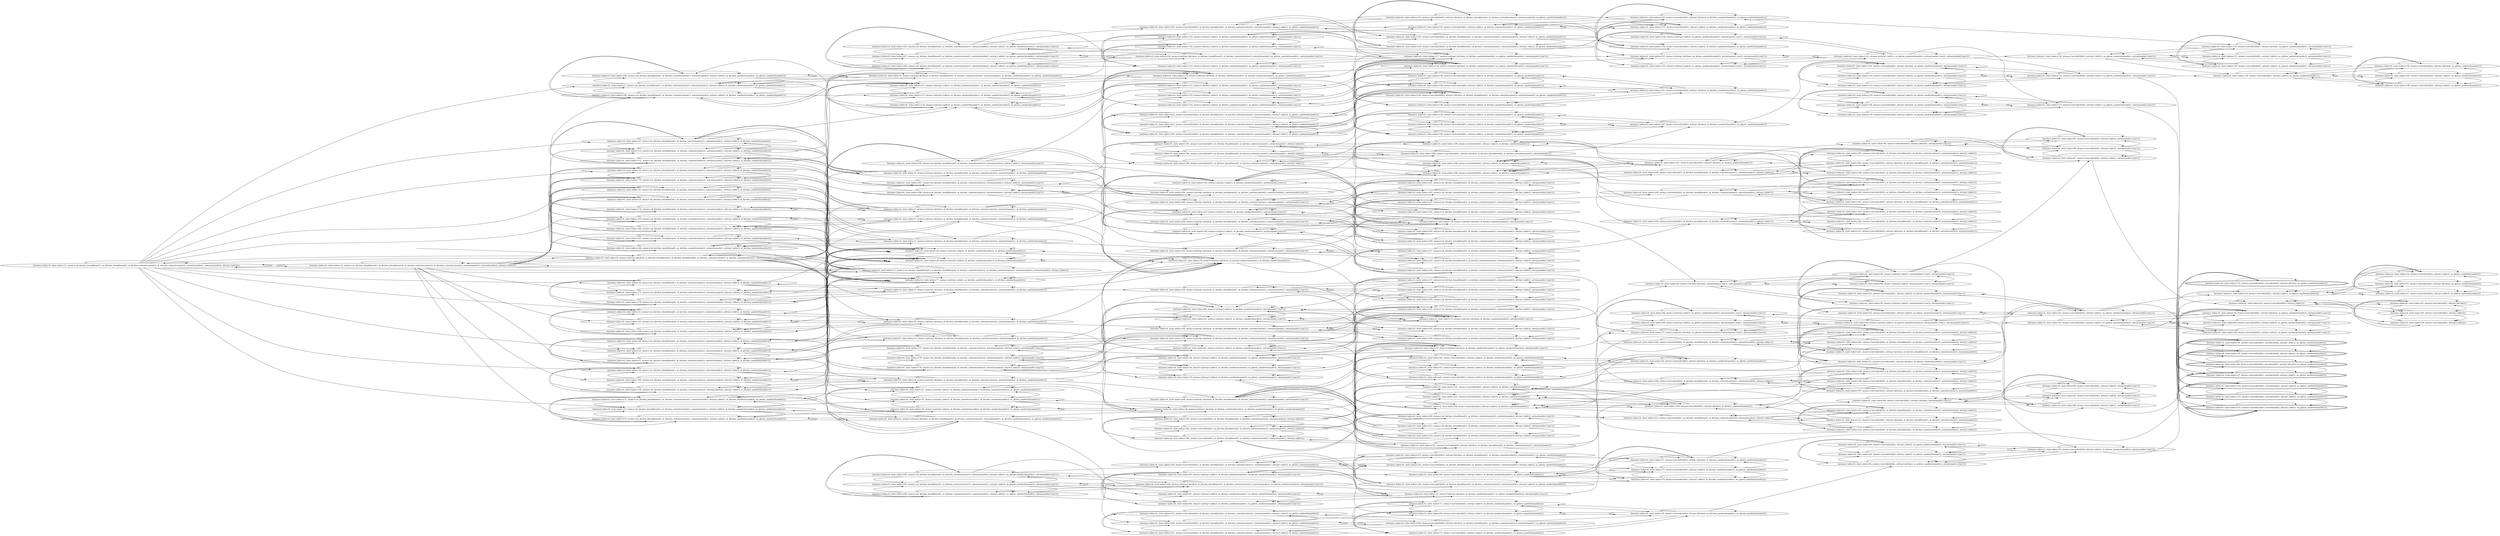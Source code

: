 digraph {
rankdir="LR"
s13[label="(instance index=6, state index=13, atoms={at_kitchen_bread(bread1), at_kitchen_bread(bread2), at_kitchen_content(content1), at_kitchen_content(content2), notexist(sandw1), notexist(sandw2), at(tray1,table3)})"]
s12[label="(instance index=6, state index=12, atoms={at_kitchen_bread(bread1), at_kitchen_bread(bread2), at_kitchen_content(content1), at_kitchen_content(content2), notexist(sandw1), notexist(sandw2), at(tray1,table2)})"]
s11[label="(instance index=6, state index=11, atoms={at_kitchen_bread(bread1), at_kitchen_bread(bread2), at_kitchen_content(content1), at_kitchen_content(content2), notexist(sandw1), notexist(sandw2), at(tray1,table1)})"]
s112[label="(instance index=6, state index=112, atoms={at_kitchen_bread(bread2), at_kitchen_content(content2), notexist(sandw1), at(tray1,table2), at_kitchen_sandwich(sandw2)})"]
s111[label="(instance index=6, state index=111, atoms={at_kitchen_bread(bread2), at_kitchen_content(content2), notexist(sandw1), at(tray1,table1), at_kitchen_sandwich(sandw2)})"]
s168[label="(instance index=6, state index=168, atoms={at_kitchen_bread(bread1), at_kitchen_content(content1), notexist(sandw2), at(tray1,table1), at_kitchen_sandwich(sandw1), no_gluten_sandwich(sandw1)})"]
s23[label="(instance index=6, state index=23, atoms={at_kitchen_bread(bread2), at_kitchen_content(content2), notexist(sandw2), at(tray1,table3), at_kitchen_sandwich(sandw1)})"]
s27[label="(instance index=6, state index=27, atoms={at_kitchen_bread(bread2), at_kitchen_content(content2), notexist(sandw2), at(tray1,table2), at_kitchen_sandwich(sandw1)})"]
s26[label="(instance index=6, state index=26, atoms={at_kitchen_bread(bread2), at_kitchen_content(content2), notexist(sandw2), at(tray1,table1), at_kitchen_sandwich(sandw1)})"]
s17[label="(instance index=6, state index=17, atoms={at_kitchen_bread(bread1), at_kitchen_content(content1), notexist(sandw2), at(tray1,table3), at_kitchen_sandwich(sandw1), no_gluten_sandwich(sandw1)})"]
s15[label="(instance index=6, state index=15, atoms={at_kitchen_bread(bread1), at_kitchen_content(content1), notexist(sandw1), at(tray1,table3), at_kitchen_sandwich(sandw2), no_gluten_sandwich(sandw2)})"]
s0[label="(instance index=6, state index=0, atoms={at(tray1,kitchen), at_kitchen_bread(bread1), at_kitchen_bread(bread2), at_kitchen_content(content1), at_kitchen_content(content2), notexist(sandw1), notexist(sandw2)})"]
s173[label="(instance index=6, state index=173, atoms={at_kitchen_bread(bread1), at_kitchen_content(content1), notexist(sandw1), at(tray1,table2), at_kitchen_sandwich(sandw2), no_gluten_sandwich(sandw2)})"]
s169[label="(instance index=6, state index=169, atoms={at_kitchen_bread(bread1), at_kitchen_content(content1), notexist(sandw2), at(tray1,table2), at_kitchen_sandwich(sandw1), no_gluten_sandwich(sandw1)})"]
s172[label="(instance index=6, state index=172, atoms={at_kitchen_bread(bread1), at_kitchen_content(content1), notexist(sandw1), at(tray1,table1), at_kitchen_sandwich(sandw2), no_gluten_sandwich(sandw2)})"]
s22[label="(instance index=6, state index=22, atoms={at_kitchen_bread(bread2), at_kitchen_content(content2), notexist(sandw1), at(tray1,table3), at_kitchen_sandwich(sandw2)})"]
s21[label="(instance index=6, state index=21, atoms={at_kitchen_bread(bread2), at_kitchen_content(content1), notexist(sandw2), at(tray1,table3), at_kitchen_sandwich(sandw1)})"]
s20[label="(instance index=6, state index=20, atoms={at_kitchen_bread(bread2), at_kitchen_content(content1), notexist(sandw1), at(tray1,table3), at_kitchen_sandwich(sandw2)})"]
s19[label="(instance index=6, state index=19, atoms={at_kitchen_bread(bread1), at_kitchen_content(content2), notexist(sandw2), at(tray1,table3), at_kitchen_sandwich(sandw1)})"]
s18[label="(instance index=6, state index=18, atoms={at_kitchen_bread(bread1), at_kitchen_content(content2), notexist(sandw1), at(tray1,table3), at_kitchen_sandwich(sandw2)})"]
s16[label="(instance index=6, state index=16, atoms={at_kitchen_bread(bread1), at_kitchen_content(content1), notexist(sandw2), at(tray1,table3), at_kitchen_sandwich(sandw1)})"]
s14[label="(instance index=6, state index=14, atoms={at_kitchen_bread(bread1), at_kitchen_content(content1), notexist(sandw1), at(tray1,table3), at_kitchen_sandwich(sandw2)})"]
s175[label="(instance index=6, state index=175, atoms={at_kitchen_bread(bread1), at_kitchen_content(content1), notexist(sandw1), at(tray1,table2), at_kitchen_sandwich(sandw2)})"]
s171[label="(instance index=6, state index=171, atoms={at_kitchen_bread(bread1), at_kitchen_content(content1), notexist(sandw2), at(tray1,table2), at_kitchen_sandwich(sandw1)})"]
s167[label="(instance index=6, state index=167, atoms={at_kitchen_bread(bread1), at_kitchen_content(content2), notexist(sandw1), at(tray1,table2), at_kitchen_sandwich(sandw2)})"]
s165[label="(instance index=6, state index=165, atoms={at_kitchen_bread(bread1), at_kitchen_content(content2), notexist(sandw2), at(tray1,table2), at_kitchen_sandwich(sandw1)})"]
s163[label="(instance index=6, state index=163, atoms={at_kitchen_bread(bread2), at_kitchen_content(content1), notexist(sandw1), at(tray1,table2), at_kitchen_sandwich(sandw2)})"]
s161[label="(instance index=6, state index=161, atoms={at_kitchen_bread(bread2), at_kitchen_content(content1), notexist(sandw2), at(tray1,table2), at_kitchen_sandwich(sandw1)})"]
s174[label="(instance index=6, state index=174, atoms={at_kitchen_bread(bread1), at_kitchen_content(content1), notexist(sandw1), at(tray1,table1), at_kitchen_sandwich(sandw2)})"]
s166[label="(instance index=6, state index=166, atoms={at_kitchen_bread(bread1), at_kitchen_content(content2), notexist(sandw1), at(tray1,table1), at_kitchen_sandwich(sandw2)})"]
s164[label="(instance index=6, state index=164, atoms={at_kitchen_bread(bread1), at_kitchen_content(content2), notexist(sandw2), at(tray1,table1), at_kitchen_sandwich(sandw1)})"]
s162[label="(instance index=6, state index=162, atoms={at_kitchen_bread(bread2), at_kitchen_content(content1), notexist(sandw1), at(tray1,table1), at_kitchen_sandwich(sandw2)})"]
s160[label="(instance index=6, state index=160, atoms={at_kitchen_bread(bread2), at_kitchen_content(content1), notexist(sandw2), at(tray1,table1), at_kitchen_sandwich(sandw1)})"]
s170[label="(instance index=6, state index=170, atoms={at_kitchen_bread(bread1), at_kitchen_content(content1), notexist(sandw2), at(tray1,table1), at_kitchen_sandwich(sandw1)})"]
s227[label="(instance index=6, state index=227, atoms={at_kitchen_bread(bread1), at_kitchen_content(content1), notexist(sandw2), at(tray1,table3), no_gluten_sandwich(sandw1), ontray(sandw1,tray1)})"]
s226[label="(instance index=6, state index=226, atoms={at_kitchen_bread(bread1), at_kitchen_content(content1), notexist(sandw2), at(tray1,table2), no_gluten_sandwich(sandw1), ontray(sandw1,tray1)})"]
s225[label="(instance index=6, state index=225, atoms={at_kitchen_bread(bread1), at_kitchen_content(content1), notexist(sandw2), at(tray1,table1), no_gluten_sandwich(sandw1), ontray(sandw1,tray1)})"]
s187[label="(instance index=6, state index=187, atoms={at_kitchen_bread(bread2), at_kitchen_content(content2), notexist(sandw1), at(tray1,table3), ontray(sandw2,tray1)})"]
s186[label="(instance index=6, state index=186, atoms={at_kitchen_bread(bread2), at_kitchen_content(content2), notexist(sandw1), at(tray1,table2), ontray(sandw2,tray1)})"]
s185[label="(instance index=6, state index=185, atoms={at_kitchen_bread(bread2), at_kitchen_content(content2), notexist(sandw1), at(tray1,table1), ontray(sandw2,tray1)})"]
s115[label="(instance index=6, state index=115, atoms={at(tray1,table1), at_kitchen_sandwich(sandw1), at_kitchen_sandwich(sandw2), no_gluten_sandwich(sandw1)})"]
s113[label="(instance index=6, state index=113, atoms={at(tray1,table2), at_kitchen_sandwich(sandw1), at_kitchen_sandwich(sandw2), no_gluten_sandwich(sandw1)})"]
s9[label="(instance index=6, state index=9, atoms={at(tray1,kitchen), at_kitchen_bread(bread2), at_kitchen_content(content2), notexist(sandw1), at_kitchen_sandwich(sandw2)})"]
s110[label="(instance index=6, state index=110, atoms={at(tray1,table3), at_kitchen_sandwich(sandw1), at_kitchen_sandwich(sandw2), no_gluten_sandwich(sandw1)})"]
s25[label="(instance index=6, state index=25, atoms={at(tray1,table3), at_kitchen_sandwich(sandw1), at_kitchen_sandwich(sandw2), no_gluten_sandwich(sandw2)})"]
s10[label="(instance index=6, state index=10, atoms={at(tray1,kitchen), at_kitchen_bread(bread2), at_kitchen_content(content2), notexist(sandw2), at_kitchen_sandwich(sandw1)})"]
s247[label="(instance index=6, state index=247, atoms={at_kitchen_bread(bread1), at_kitchen_content(content1), notexist(sandw1), at(tray1,table3), no_gluten_sandwich(sandw2), ontray(sandw2,tray1)})"]
s246[label="(instance index=6, state index=246, atoms={at_kitchen_bread(bread1), at_kitchen_content(content1), notexist(sandw1), at(tray1,table2), no_gluten_sandwich(sandw2), ontray(sandw2,tray1)})"]
s245[label="(instance index=6, state index=245, atoms={at_kitchen_bread(bread1), at_kitchen_content(content1), notexist(sandw1), at(tray1,table1), no_gluten_sandwich(sandw2), ontray(sandw2,tray1)})"]
s179[label="(instance index=6, state index=179, atoms={at_kitchen_bread(bread2), at_kitchen_content(content2), notexist(sandw2), at(tray1,table3), ontray(sandw1,tray1)})"]
s178[label="(instance index=6, state index=178, atoms={at_kitchen_bread(bread2), at_kitchen_content(content2), notexist(sandw2), at(tray1,table2), ontray(sandw1,tray1)})"]
s177[label="(instance index=6, state index=177, atoms={at_kitchen_bread(bread2), at_kitchen_content(content2), notexist(sandw2), at(tray1,table1), ontray(sandw1,tray1)})"]
s31[label="(instance index=6, state index=31, atoms={at(tray1,table1), at_kitchen_sandwich(sandw1), at_kitchen_sandwich(sandw2), no_gluten_sandwich(sandw2)})"]
s2[label="(instance index=6, state index=2, atoms={at(tray1,kitchen), at_kitchen_bread(bread1), at_kitchen_content(content1), notexist(sandw1), at_kitchen_sandwich(sandw2), no_gluten_sandwich(sandw2)})"]
s4[label="(instance index=6, state index=4, atoms={at(tray1,kitchen), at_kitchen_bread(bread1), at_kitchen_content(content1), notexist(sandw2), at_kitchen_sandwich(sandw1), no_gluten_sandwich(sandw1)})"]
s29[label="(instance index=6, state index=29, atoms={at(tray1,table2), at_kitchen_sandwich(sandw1), at_kitchen_sandwich(sandw2), no_gluten_sandwich(sandw2)})"]
s28[label="(instance index=6, state index=28, atoms={at(tray1,table2), at_kitchen_sandwich(sandw1), at_kitchen_sandwich(sandw2)})"]
s77[label="(instance index=6, state index=77, atoms={at(tray1,table1), at_kitchen_sandwich(sandw1), at_kitchen_sandwich(sandw2)})"]
s24[label="(instance index=6, state index=24, atoms={at(tray1,table3), at_kitchen_sandwich(sandw1), at_kitchen_sandwich(sandw2)})"]
s8[label="(instance index=6, state index=8, atoms={at(tray1,kitchen), at_kitchen_bread(bread2), at_kitchen_content(content1), notexist(sandw2), at_kitchen_sandwich(sandw1)})"]
s7[label="(instance index=6, state index=7, atoms={at(tray1,kitchen), at_kitchen_bread(bread2), at_kitchen_content(content1), notexist(sandw1), at_kitchen_sandwich(sandw2)})"]
s6[label="(instance index=6, state index=6, atoms={at(tray1,kitchen), at_kitchen_bread(bread1), at_kitchen_content(content2), notexist(sandw2), at_kitchen_sandwich(sandw1)})"]
s5[label="(instance index=6, state index=5, atoms={at(tray1,kitchen), at_kitchen_bread(bread1), at_kitchen_content(content2), notexist(sandw1), at_kitchen_sandwich(sandw2)})"]
s3[label="(instance index=6, state index=3, atoms={at(tray1,kitchen), at_kitchen_bread(bread1), at_kitchen_content(content1), notexist(sandw2), at_kitchen_sandwich(sandw1)})"]
s1[label="(instance index=6, state index=1, atoms={at(tray1,kitchen), at_kitchen_bread(bread1), at_kitchen_content(content1), notexist(sandw1), at_kitchen_sandwich(sandw2)})"]
s232[label="(instance index=6, state index=232, atoms={served(child2), at_kitchen_bread(bread1), at_kitchen_content(content1), notexist(sandw2), at(tray1,table3), no_gluten_sandwich(sandw1)})"]
s231[label="(instance index=6, state index=231, atoms={served(child2), at_kitchen_bread(bread1), at_kitchen_content(content1), notexist(sandw2), at(tray1,table2), no_gluten_sandwich(sandw1)})"]
s229[label="(instance index=6, state index=229, atoms={served(child2), at_kitchen_bread(bread1), at_kitchen_content(content1), notexist(sandw2), at(tray1,table1), no_gluten_sandwich(sandw1)})"]
s224[label="(instance index=6, state index=224, atoms={at(tray1,kitchen), at_kitchen_bread(bread1), at_kitchen_content(content1), notexist(sandw2), no_gluten_sandwich(sandw1), ontray(sandw1,tray1)})"]
s120[label="(instance index=6, state index=120, atoms={at(tray1,table3), at_kitchen_sandwich(sandw2), no_gluten_sandwich(sandw1), ontray(sandw1,tray1)})"]
s119[label="(instance index=6, state index=119, atoms={at(tray1,table2), at_kitchen_sandwich(sandw2), no_gluten_sandwich(sandw1), ontray(sandw1,tray1)})"]
s118[label="(instance index=6, state index=118, atoms={at(tray1,table1), at_kitchen_sandwich(sandw2), no_gluten_sandwich(sandw1), ontray(sandw1,tray1)})"]
s184[label="(instance index=6, state index=184, atoms={at(tray1,kitchen), at_kitchen_bread(bread2), at_kitchen_content(content2), notexist(sandw1), ontray(sandw2,tray1)})"]
s155[label="(instance index=6, state index=155, atoms={at(tray1,table3), at_kitchen_sandwich(sandw1), no_gluten_sandwich(sandw1), ontray(sandw2,tray1)})"]
s154[label="(instance index=6, state index=154, atoms={at(tray1,table2), at_kitchen_sandwich(sandw1), no_gluten_sandwich(sandw1), ontray(sandw2,tray1)})"]
s153[label="(instance index=6, state index=153, atoms={at(tray1,table1), at_kitchen_sandwich(sandw1), no_gluten_sandwich(sandw1), ontray(sandw2,tray1)})"]
s114[label="(instance index=6, state index=114, atoms={at(tray1,kitchen), at_kitchen_sandwich(sandw1), at_kitchen_sandwich(sandw2), no_gluten_sandwich(sandw1)})"]
s183[label="(instance index=6, state index=183, atoms={served(child1), at_kitchen_bread(bread2), at_kitchen_content(content2), notexist(sandw2), at(tray1,table3)})"]
s182[label="(instance index=6, state index=182, atoms={served(child1), at_kitchen_bread(bread2), at_kitchen_content(content2), notexist(sandw2), at(tray1,table2)})"]
s36[label="(instance index=6, state index=36, atoms={at(tray1,table3), at_kitchen_sandwich(sandw2), no_gluten_sandwich(sandw2), ontray(sandw1,tray1)})"]
s35[label="(instance index=6, state index=35, atoms={at(tray1,table2), at_kitchen_sandwich(sandw2), no_gluten_sandwich(sandw2), ontray(sandw1,tray1)})"]
s34[label="(instance index=6, state index=34, atoms={at(tray1,table1), at_kitchen_sandwich(sandw2), no_gluten_sandwich(sandw2), ontray(sandw1,tray1)})"]
s67[label="(instance index=6, state index=67, atoms={at(tray1,table3), at_kitchen_sandwich(sandw1), no_gluten_sandwich(sandw2), ontray(sandw2,tray1)})"]
s249[label="(instance index=6, state index=249, atoms={served(child2), at_kitchen_bread(bread1), at_kitchen_content(content1), notexist(sandw1), at(tray1,table1), no_gluten_sandwich(sandw2)})"]
s190[label="(instance index=6, state index=190, atoms={served(child1), at_kitchen_bread(bread2), at_kitchen_content(content2), notexist(sandw1), at(tray1,table2)})"]
s180[label="(instance index=6, state index=180, atoms={served(child1), at_kitchen_bread(bread2), at_kitchen_content(content2), notexist(sandw2), at(tray1,table1)})"]
s176[label="(instance index=6, state index=176, atoms={at(tray1,kitchen), at_kitchen_bread(bread2), at_kitchen_content(content2), notexist(sandw2), ontray(sandw1,tray1)})"]
s252[label="(instance index=6, state index=252, atoms={served(child2), at_kitchen_bread(bread1), at_kitchen_content(content1), notexist(sandw1), at(tray1,table3), no_gluten_sandwich(sandw2)})"]
s66[label="(instance index=6, state index=66, atoms={at(tray1,table2), at_kitchen_sandwich(sandw1), no_gluten_sandwich(sandw2), ontray(sandw2,tray1)})"]
s191[label="(instance index=6, state index=191, atoms={served(child1), at_kitchen_bread(bread2), at_kitchen_content(content2), notexist(sandw1), at(tray1,table3)})"]
s251[label="(instance index=6, state index=251, atoms={served(child2), at_kitchen_bread(bread1), at_kitchen_content(content1), notexist(sandw1), at(tray1,table2), no_gluten_sandwich(sandw2)})"]
s65[label="(instance index=6, state index=65, atoms={at(tray1,table1), at_kitchen_sandwich(sandw1), no_gluten_sandwich(sandw2), ontray(sandw2,tray1)})"]
s188[label="(instance index=6, state index=188, atoms={served(child1), at_kitchen_bread(bread2), at_kitchen_content(content2), notexist(sandw1), at(tray1,table1)})"]
s244[label="(instance index=6, state index=244, atoms={at(tray1,kitchen), at_kitchen_bread(bread1), at_kitchen_content(content1), notexist(sandw1), no_gluten_sandwich(sandw2), ontray(sandw2,tray1)})"]
s30[label="(instance index=6, state index=30, atoms={at(tray1,kitchen), at_kitchen_sandwich(sandw1), at_kitchen_sandwich(sandw2), no_gluten_sandwich(sandw2)})"]
s228[label="(instance index=6, state index=228, atoms={served(child1), at_kitchen_bread(bread1), at_kitchen_content(content1), notexist(sandw2), at(tray1,table1), no_gluten_sandwich(sandw1)})"]
s105[label="(instance index=6, state index=105, atoms={at(tray1,table3), at_kitchen_sandwich(sandw1), ontray(sandw2,tray1)})"]
s104[label="(instance index=6, state index=104, atoms={at(tray1,table2), at_kitchen_sandwich(sandw1), ontray(sandw2,tray1)})"]
s103[label="(instance index=6, state index=103, atoms={at(tray1,table1), at_kitchen_sandwich(sandw1), ontray(sandw2,tray1)})"]
s76[label="(instance index=6, state index=76, atoms={at(tray1,kitchen), at_kitchen_sandwich(sandw1), at_kitchen_sandwich(sandw2)})"]
s248[label="(instance index=6, state index=248, atoms={served(child1), at_kitchen_bread(bread1), at_kitchen_content(content1), notexist(sandw1), at(tray1,table1), no_gluten_sandwich(sandw2)})"]
s82[label="(instance index=6, state index=82, atoms={at(tray1,table3), at_kitchen_sandwich(sandw2), ontray(sandw1,tray1)})"]
s81[label="(instance index=6, state index=81, atoms={at(tray1,table2), at_kitchen_sandwich(sandw2), ontray(sandw1,tray1)})"]
s80[label="(instance index=6, state index=80, atoms={at(tray1,table1), at_kitchen_sandwich(sandw2), ontray(sandw1,tray1)})"]
s192[label="(instance index=6, state index=192, atoms={at(tray1,kitchen), at_kitchen_bread(bread2), at_kitchen_content(content1), notexist(sandw2), ontray(sandw1,tray1)})"]
s200[label="(instance index=6, state index=200, atoms={at(tray1,kitchen), at_kitchen_bread(bread2), at_kitchen_content(content1), notexist(sandw1), ontray(sandw2,tray1)})"]
s208[label="(instance index=6, state index=208, atoms={at(tray1,kitchen), at_kitchen_bread(bread1), at_kitchen_content(content2), notexist(sandw2), ontray(sandw1,tray1)})"]
s216[label="(instance index=6, state index=216, atoms={at(tray1,kitchen), at_kitchen_bread(bread1), at_kitchen_content(content2), notexist(sandw1), ontray(sandw2,tray1)})"]
s236[label="(instance index=6, state index=236, atoms={at(tray1,kitchen), at_kitchen_bread(bread1), at_kitchen_content(content1), notexist(sandw2), ontray(sandw1,tray1)})"]
s256[label="(instance index=6, state index=256, atoms={at(tray1,kitchen), at_kitchen_bread(bread1), at_kitchen_content(content1), notexist(sandw1), ontray(sandw2,tray1)})"]
s69[label="(instance index=6, state index=69, atoms={served(child2), at(tray1,table1), at_kitchen_sandwich(sandw1), no_gluten_sandwich(sandw2)})"]
s63[label="(instance index=6, state index=63, atoms={served(child1), at(tray1,table2), at_kitchen_sandwich(sandw2), no_gluten_sandwich(sandw2)})"]
s181[label="(instance index=6, state index=181, atoms={served(child1), at(tray1,kitchen), at_kitchen_bread(bread2), at_kitchen_content(content2), notexist(sandw2)})"]
s230[label="(instance index=6, state index=230, atoms={served(child2), at(tray1,kitchen), at_kitchen_bread(bread1), at_kitchen_content(content1), notexist(sandw2), no_gluten_sandwich(sandw1)})"]
s158[label="(instance index=6, state index=158, atoms={served(child1), at(tray1,table2), at_kitchen_sandwich(sandw1), no_gluten_sandwich(sandw1)})"]
s71[label="(instance index=6, state index=71, atoms={served(child2), at(tray1,table2), at_kitchen_sandwich(sandw1), no_gluten_sandwich(sandw2)})"]
s72[label="(instance index=6, state index=72, atoms={served(child2), at(tray1,table3), at_kitchen_sandwich(sandw1), no_gluten_sandwich(sandw2)})"]
s156[label="(instance index=6, state index=156, atoms={served(child1), at(tray1,table1), at_kitchen_sandwich(sandw1), no_gluten_sandwich(sandw1)})"]
s189[label="(instance index=6, state index=189, atoms={served(child1), at(tray1,kitchen), at_kitchen_bread(bread2), at_kitchen_content(content2), notexist(sandw1)})"]
s250[label="(instance index=6, state index=250, atoms={served(child2), at(tray1,kitchen), at_kitchen_bread(bread1), at_kitchen_content(content1), notexist(sandw1), no_gluten_sandwich(sandw2)})"]
s64[label="(instance index=6, state index=64, atoms={served(child1), at(tray1,table3), at_kitchen_sandwich(sandw2), no_gluten_sandwich(sandw2)})"]
s33[label="(instance index=6, state index=33, atoms={at(tray1,kitchen), at_kitchen_sandwich(sandw2), no_gluten_sandwich(sandw2), ontray(sandw1,tray1)})"]
s61[label="(instance index=6, state index=61, atoms={served(child1), at(tray1,table1), at_kitchen_sandwich(sandw2), no_gluten_sandwich(sandw2)})"]
s116[label="(instance index=6, state index=116, atoms={at(tray1,kitchen), at_kitchen_sandwich(sandw1), no_gluten_sandwich(sandw1), ontray(sandw2,tray1)})"]
s117[label="(instance index=6, state index=117, atoms={at(tray1,kitchen), at_kitchen_sandwich(sandw2), no_gluten_sandwich(sandw1), ontray(sandw1,tray1)})"]
s32[label="(instance index=6, state index=32, atoms={at(tray1,kitchen), at_kitchen_sandwich(sandw1), no_gluten_sandwich(sandw2), ontray(sandw2,tray1)})"]
s159[label="(instance index=6, state index=159, atoms={served(child1), at(tray1,table3), at_kitchen_sandwich(sandw1), no_gluten_sandwich(sandw1)})"]
s146[label="(instance index=6, state index=146, atoms={served(child2), at(tray1,table1), at_kitchen_sandwich(sandw2), no_gluten_sandwich(sandw1)})"]
s148[label="(instance index=6, state index=148, atoms={served(child2), at(tray1,table2), at_kitchen_sandwich(sandw2), no_gluten_sandwich(sandw1)})"]
s149[label="(instance index=6, state index=149, atoms={served(child2), at(tray1,table3), at_kitchen_sandwich(sandw2), no_gluten_sandwich(sandw1)})"]
s145[label="(instance index=6, state index=145, atoms={served(child1), at(tray1,table1), at_kitchen_sandwich(sandw2), no_gluten_sandwich(sandw1)})"]
s78[label="(instance index=6, state index=78, atoms={at(tray1,kitchen), at_kitchen_sandwich(sandw1), ontray(sandw2,tray1)})"]
s102[label="(instance index=6, state index=102, atoms={served(child1), at(tray1,table3), at_kitchen_sandwich(sandw2)})"]
s101[label="(instance index=6, state index=101, atoms={served(child1), at(tray1,table2), at_kitchen_sandwich(sandw2)})"]
s108[label="(instance index=6, state index=108, atoms={served(child1), at(tray1,table2), at_kitchen_sandwich(sandw1)})"]
s99[label="(instance index=6, state index=99, atoms={served(child1), at(tray1,table1), at_kitchen_sandwich(sandw2)})"]
s79[label="(instance index=6, state index=79, atoms={at(tray1,kitchen), at_kitchen_sandwich(sandw2), ontray(sandw1,tray1)})"]
s109[label="(instance index=6, state index=109, atoms={served(child1), at(tray1,table3), at_kitchen_sandwich(sandw1)})"]
s68[label="(instance index=6, state index=68, atoms={served(child1), at(tray1,table1), at_kitchen_sandwich(sandw1), no_gluten_sandwich(sandw2)})"]
s106[label="(instance index=6, state index=106, atoms={served(child1), at(tray1,table1), at_kitchen_sandwich(sandw1)})"]
s235[label="(instance index=6, state index=235, atoms={served(child1), at_kitchen_bread(bread1), at_kitchen_content(content1), notexist(sandw2), at(tray1,table3), no_gluten_sandwich(sandw1)})"]
s234[label="(instance index=6, state index=234, atoms={served(child1), at_kitchen_bread(bread1), at_kitchen_content(content1), notexist(sandw2), at(tray1,table2), no_gluten_sandwich(sandw1)})"]
s233[label="(instance index=6, state index=233, atoms={served(child1), at(tray1,kitchen), at_kitchen_bread(bread1), at_kitchen_content(content1), notexist(sandw2), no_gluten_sandwich(sandw1)})"]
s255[label="(instance index=6, state index=255, atoms={served(child1), at_kitchen_bread(bread1), at_kitchen_content(content1), notexist(sandw1), at(tray1,table3), no_gluten_sandwich(sandw2)})"]
s254[label="(instance index=6, state index=254, atoms={served(child1), at_kitchen_bread(bread1), at_kitchen_content(content1), notexist(sandw1), at(tray1,table2), no_gluten_sandwich(sandw2)})"]
s253[label="(instance index=6, state index=253, atoms={served(child1), at(tray1,kitchen), at_kitchen_bread(bread1), at_kitchen_content(content1), notexist(sandw1), no_gluten_sandwich(sandw2)})"]
s195[label="(instance index=6, state index=195, atoms={at_kitchen_bread(bread2), at_kitchen_content(content1), notexist(sandw2), at(tray1,table3), ontray(sandw1,tray1)})"]
s194[label="(instance index=6, state index=194, atoms={at_kitchen_bread(bread2), at_kitchen_content(content1), notexist(sandw2), at(tray1,table2), ontray(sandw1,tray1)})"]
s193[label="(instance index=6, state index=193, atoms={at_kitchen_bread(bread2), at_kitchen_content(content1), notexist(sandw2), at(tray1,table1), ontray(sandw1,tray1)})"]
s203[label="(instance index=6, state index=203, atoms={at_kitchen_bread(bread2), at_kitchen_content(content1), notexist(sandw1), at(tray1,table3), ontray(sandw2,tray1)})"]
s202[label="(instance index=6, state index=202, atoms={at_kitchen_bread(bread2), at_kitchen_content(content1), notexist(sandw1), at(tray1,table2), ontray(sandw2,tray1)})"]
s201[label="(instance index=6, state index=201, atoms={at_kitchen_bread(bread2), at_kitchen_content(content1), notexist(sandw1), at(tray1,table1), ontray(sandw2,tray1)})"]
s211[label="(instance index=6, state index=211, atoms={at_kitchen_bread(bread1), at_kitchen_content(content2), notexist(sandw2), at(tray1,table3), ontray(sandw1,tray1)})"]
s210[label="(instance index=6, state index=210, atoms={at_kitchen_bread(bread1), at_kitchen_content(content2), notexist(sandw2), at(tray1,table2), ontray(sandw1,tray1)})"]
s209[label="(instance index=6, state index=209, atoms={at_kitchen_bread(bread1), at_kitchen_content(content2), notexist(sandw2), at(tray1,table1), ontray(sandw1,tray1)})"]
s219[label="(instance index=6, state index=219, atoms={at_kitchen_bread(bread1), at_kitchen_content(content2), notexist(sandw1), at(tray1,table3), ontray(sandw2,tray1)})"]
s217[label="(instance index=6, state index=217, atoms={at_kitchen_bread(bread1), at_kitchen_content(content2), notexist(sandw1), at(tray1,table1), ontray(sandw2,tray1)})"]
s218[label="(instance index=6, state index=218, atoms={at_kitchen_bread(bread1), at_kitchen_content(content2), notexist(sandw1), at(tray1,table2), ontray(sandw2,tray1)})"]
s239[label="(instance index=6, state index=239, atoms={at_kitchen_bread(bread1), at_kitchen_content(content1), notexist(sandw2), at(tray1,table3), ontray(sandw1,tray1)})"]
s238[label="(instance index=6, state index=238, atoms={at_kitchen_bread(bread1), at_kitchen_content(content1), notexist(sandw2), at(tray1,table2), ontray(sandw1,tray1)})"]
s237[label="(instance index=6, state index=237, atoms={at_kitchen_bread(bread1), at_kitchen_content(content1), notexist(sandw2), at(tray1,table1), ontray(sandw1,tray1)})"]
s259[label="(instance index=6, state index=259, atoms={at_kitchen_bread(bread1), at_kitchen_content(content1), notexist(sandw1), at(tray1,table3), ontray(sandw2,tray1)})"]
s258[label="(instance index=6, state index=258, atoms={at_kitchen_bread(bread1), at_kitchen_content(content1), notexist(sandw1), at(tray1,table2), ontray(sandw2,tray1)})"]
s257[label="(instance index=6, state index=257, atoms={at_kitchen_bread(bread1), at_kitchen_content(content1), notexist(sandw1), at(tray1,table1), ontray(sandw2,tray1)})"]
s39[label="(instance index=6, state index=39, atoms={at(tray1,table2), no_gluten_sandwich(sandw2), ontray(sandw1,tray1), ontray(sandw2,tray1)})"]
s37[label="(instance index=6, state index=37, atoms={at(tray1,kitchen), no_gluten_sandwich(sandw2), ontray(sandw1,tray1), ontray(sandw2,tray1)})"]
s40[label="(instance index=6, state index=40, atoms={at(tray1,table3), no_gluten_sandwich(sandw2), ontray(sandw1,tray1), ontray(sandw2,tray1)})"]
s70[label="(instance index=6, state index=70, atoms={served(child2), at(tray1,kitchen), at_kitchen_sandwich(sandw1), no_gluten_sandwich(sandw2)})"]
s62[label="(instance index=6, state index=62, atoms={served(child1), at(tray1,kitchen), at_kitchen_sandwich(sandw2), no_gluten_sandwich(sandw2)})"]
s121[label="(instance index=6, state index=121, atoms={at(tray1,kitchen), no_gluten_sandwich(sandw1), ontray(sandw1,tray1), ontray(sandw2,tray1)})"]
s123[label="(instance index=6, state index=123, atoms={at(tray1,table2), no_gluten_sandwich(sandw1), ontray(sandw1,tray1), ontray(sandw2,tray1)})"]
s124[label="(instance index=6, state index=124, atoms={at(tray1,table3), no_gluten_sandwich(sandw1), ontray(sandw1,tray1), ontray(sandw2,tray1)})"]
s147[label="(instance index=6, state index=147, atoms={served(child2), at(tray1,kitchen), at_kitchen_sandwich(sandw2), no_gluten_sandwich(sandw1)})"]
s157[label="(instance index=6, state index=157, atoms={served(child1), at(tray1,kitchen), at_kitchen_sandwich(sandw1), no_gluten_sandwich(sandw1)})"]
s100[label="(instance index=6, state index=100, atoms={served(child1), at(tray1,kitchen), at_kitchen_sandwich(sandw2)})"]
s107[label="(instance index=6, state index=107, atoms={served(child1), at(tray1,kitchen), at_kitchen_sandwich(sandw1)})"]
s151[label="(instance index=6, state index=151, atoms={served(child1), at(tray1,table2), at_kitchen_sandwich(sandw2), no_gluten_sandwich(sandw1)})"]
s150[label="(instance index=6, state index=150, atoms={served(child1), at(tray1,kitchen), at_kitchen_sandwich(sandw2), no_gluten_sandwich(sandw1)})"]
s152[label="(instance index=6, state index=152, atoms={served(child1), at(tray1,table3), at_kitchen_sandwich(sandw2), no_gluten_sandwich(sandw1)})"]
s83[label="(instance index=6, state index=83, atoms={at(tray1,kitchen), ontray(sandw1,tray1), ontray(sandw2,tray1)})"]
s75[label="(instance index=6, state index=75, atoms={served(child1), at(tray1,table3), at_kitchen_sandwich(sandw1), no_gluten_sandwich(sandw2)})"]
s74[label="(instance index=6, state index=74, atoms={served(child1), at(tray1,table2), at_kitchen_sandwich(sandw1), no_gluten_sandwich(sandw2)})"]
s73[label="(instance index=6, state index=73, atoms={served(child1), at(tray1,kitchen), at_kitchen_sandwich(sandw1), no_gluten_sandwich(sandw2)})"]
s196[label="(instance index=6, state index=196, atoms={served(child1), at_kitchen_bread(bread2), at_kitchen_content(content1), notexist(sandw2), at(tray1,table1)})"]
s204[label="(instance index=6, state index=204, atoms={served(child1), at_kitchen_bread(bread2), at_kitchen_content(content1), notexist(sandw1), at(tray1,table1)})"]
s212[label="(instance index=6, state index=212, atoms={served(child1), at_kitchen_bread(bread1), at_kitchen_content(content2), notexist(sandw2), at(tray1,table1)})"]
s220[label="(instance index=6, state index=220, atoms={served(child1), at_kitchen_bread(bread1), at_kitchen_content(content2), notexist(sandw1), at(tray1,table1)})"]
s240[label="(instance index=6, state index=240, atoms={served(child1), at_kitchen_bread(bread1), at_kitchen_content(content1), notexist(sandw2), at(tray1,table1)})"]
s260[label="(instance index=6, state index=260, atoms={served(child1), at_kitchen_bread(bread1), at_kitchen_content(content1), notexist(sandw1), at(tray1,table1)})"]
s128[label="(instance index=6, state index=128, atoms={served(child2), at(tray1,kitchen), no_gluten_sandwich(sandw1), ontray(sandw2,tray1)})"]
s144[label="(instance index=6, state index=144, atoms={served(child1), at(tray1,table3), no_gluten_sandwich(sandw1), ontray(sandw1,tray1)})"]
s143[label="(instance index=6, state index=143, atoms={served(child1), at(tray1,table2), no_gluten_sandwich(sandw1), ontray(sandw1,tray1)})"]
s142[label="(instance index=6, state index=142, atoms={served(child1), at(tray1,kitchen), no_gluten_sandwich(sandw1), ontray(sandw1,tray1)})"]
s122[label="(instance index=6, state index=122, atoms={at(tray1,table1), no_gluten_sandwich(sandw1), ontray(sandw1,tray1), ontray(sandw2,tray1)})"]
s53[label="(instance index=6, state index=53, atoms={served(child1), at(tray1,table3), no_gluten_sandwich(sandw2), ontray(sandw2,tray1)})"]
s52[label="(instance index=6, state index=52, atoms={served(child1), at(tray1,table2), no_gluten_sandwich(sandw2), ontray(sandw2,tray1)})"]
s51[label="(instance index=6, state index=51, atoms={served(child1), at(tray1,kitchen), no_gluten_sandwich(sandw2), ontray(sandw2,tray1)})"]
s130[label="(instance index=6, state index=130, atoms={served(child2), at(tray1,table3), no_gluten_sandwich(sandw1), ontray(sandw2,tray1)})"]
s46[label="(instance index=6, state index=46, atoms={served(child2), at(tray1,table3), no_gluten_sandwich(sandw2), ontray(sandw1,tray1)})"]
s129[label="(instance index=6, state index=129, atoms={served(child2), at(tray1,table2), no_gluten_sandwich(sandw1), ontray(sandw2,tray1)})"]
s45[label="(instance index=6, state index=45, atoms={served(child2), at(tray1,table2), no_gluten_sandwich(sandw2), ontray(sandw1,tray1)})"]
s44[label="(instance index=6, state index=44, atoms={served(child2), at(tray1,kitchen), no_gluten_sandwich(sandw2), ontray(sandw1,tray1)})"]
s38[label="(instance index=6, state index=38, atoms={at(tray1,table1), no_gluten_sandwich(sandw2), ontray(sandw1,tray1), ontray(sandw2,tray1)})"]
s89[label="(instance index=6, state index=89, atoms={served(child1), at(tray1,kitchen), ontray(sandw2,tray1)})"]
s96[label="(instance index=6, state index=96, atoms={served(child1), at(tray1,kitchen), ontray(sandw1,tray1)})"]
s86[label="(instance index=6, state index=86, atoms={at(tray1,table3), ontray(sandw1,tray1), ontray(sandw2,tray1)})"]
s85[label="(instance index=6, state index=85, atoms={at(tray1,table2), ontray(sandw1,tray1), ontray(sandw2,tray1)})"]
s84[label="(instance index=6, state index=84, atoms={at(tray1,table1), ontray(sandw1,tray1), ontray(sandw2,tray1)})"]
s198[label="(instance index=6, state index=198, atoms={served(child1), at_kitchen_bread(bread2), at_kitchen_content(content1), notexist(sandw2), at(tray1,table2)})"]
s197[label="(instance index=6, state index=197, atoms={served(child1), at(tray1,kitchen), at_kitchen_bread(bread2), at_kitchen_content(content1), notexist(sandw2)})"]
s199[label="(instance index=6, state index=199, atoms={served(child1), at_kitchen_bread(bread2), at_kitchen_content(content1), notexist(sandw2), at(tray1,table3)})"]
s207[label="(instance index=6, state index=207, atoms={served(child1), at_kitchen_bread(bread2), at_kitchen_content(content1), notexist(sandw1), at(tray1,table3)})"]
s205[label="(instance index=6, state index=205, atoms={served(child1), at(tray1,kitchen), at_kitchen_bread(bread2), at_kitchen_content(content1), notexist(sandw1)})"]
s206[label="(instance index=6, state index=206, atoms={served(child1), at_kitchen_bread(bread2), at_kitchen_content(content1), notexist(sandw1), at(tray1,table2)})"]
s215[label="(instance index=6, state index=215, atoms={served(child1), at_kitchen_bread(bread1), at_kitchen_content(content2), notexist(sandw2), at(tray1,table3)})"]
s213[label="(instance index=6, state index=213, atoms={served(child1), at(tray1,kitchen), at_kitchen_bread(bread1), at_kitchen_content(content2), notexist(sandw2)})"]
s214[label="(instance index=6, state index=214, atoms={served(child1), at_kitchen_bread(bread1), at_kitchen_content(content2), notexist(sandw2), at(tray1,table2)})"]
s223[label="(instance index=6, state index=223, atoms={served(child1), at_kitchen_bread(bread1), at_kitchen_content(content2), notexist(sandw1), at(tray1,table3)})"]
s222[label="(instance index=6, state index=222, atoms={served(child1), at_kitchen_bread(bread1), at_kitchen_content(content2), notexist(sandw1), at(tray1,table2)})"]
s221[label="(instance index=6, state index=221, atoms={served(child1), at(tray1,kitchen), at_kitchen_bread(bread1), at_kitchen_content(content2), notexist(sandw1)})"]
s243[label="(instance index=6, state index=243, atoms={served(child1), at_kitchen_bread(bread1), at_kitchen_content(content1), notexist(sandw2), at(tray1,table3)})"]
s242[label="(instance index=6, state index=242, atoms={served(child1), at_kitchen_bread(bread1), at_kitchen_content(content1), notexist(sandw2), at(tray1,table2)})"]
s241[label="(instance index=6, state index=241, atoms={served(child1), at(tray1,kitchen), at_kitchen_bread(bread1), at_kitchen_content(content1), notexist(sandw2)})"]
s263[label="(instance index=6, state index=263, atoms={served(child1), at_kitchen_bread(bread1), at_kitchen_content(content1), notexist(sandw1), at(tray1,table3)})"]
s262[label="(instance index=6, state index=262, atoms={served(child1), at_kitchen_bread(bread1), at_kitchen_content(content1), notexist(sandw1), at(tray1,table2)})"]
s261[label="(instance index=6, state index=261, atoms={served(child1), at(tray1,kitchen), at_kitchen_bread(bread1), at_kitchen_content(content1), notexist(sandw1)})"]
s127[label="(instance index=6, state index=127, atoms={served(child2), at(tray1,table1), no_gluten_sandwich(sandw1), ontray(sandw2,tray1)})"]
s43[label="(instance index=6, state index=43, atoms={served(child2), at(tray1,table1), no_gluten_sandwich(sandw2), ontray(sandw1,tray1)})"]
s42[label="(instance index=6, state index=42, atoms={served(child1), at(tray1,table1), no_gluten_sandwich(sandw2), ontray(sandw2,tray1)})"]
s125[label="(instance index=6, state index=125, atoms={served(child1), at(tray1,table1), no_gluten_sandwich(sandw1), ontray(sandw1,tray1)})"]
s126[label="(instance index=6, state index=126, atoms={served(child1), at(tray1,table1), no_gluten_sandwich(sandw1), ontray(sandw2,tray1)})"]
s41[label="(instance index=6, state index=41, atoms={served(child1), at(tray1,table1), no_gluten_sandwich(sandw2), ontray(sandw1,tray1)})"]
s91[label="(instance index=6, state index=91, atoms={served(child1), at(tray1,table3), ontray(sandw2,tray1)})"]
s90[label="(instance index=6, state index=90, atoms={served(child1), at(tray1,table2), ontray(sandw2,tray1)})"]
s88[label="(instance index=6, state index=88, atoms={served(child1), at(tray1,table1), ontray(sandw2,tray1)})"]
s98[label="(instance index=6, state index=98, atoms={served(child1), at(tray1,table3), ontray(sandw1,tray1)})"]
s87[label="(instance index=6, state index=87, atoms={served(child1), at(tray1,table1), ontray(sandw1,tray1)})"]
s97[label="(instance index=6, state index=97, atoms={served(child1), at(tray1,table2), ontray(sandw1,tray1)})"]
s50[peripheries=2,label="(instance index=6, state index=50, atoms={served(child1), served(child2), at(tray1,table3), no_gluten_sandwich(sandw2)})"]
s49[peripheries=2,label="(instance index=6, state index=49, atoms={served(child1), served(child2), at(tray1,table2), no_gluten_sandwich(sandw2)})"]
s48[peripheries=2,label="(instance index=6, state index=48, atoms={served(child1), served(child2), at(tray1,kitchen), no_gluten_sandwich(sandw2)})"]
s47[peripheries=2,label="(instance index=6, state index=47, atoms={served(child1), served(child2), at(tray1,table1), no_gluten_sandwich(sandw2)})"]
s134[peripheries=2,label="(instance index=6, state index=134, atoms={served(child1), served(child2), at(tray1,table3), no_gluten_sandwich(sandw1)})"]
s133[peripheries=2,label="(instance index=6, state index=133, atoms={served(child1), served(child2), at(tray1,table2), no_gluten_sandwich(sandw1)})"]
s132[peripheries=2,label="(instance index=6, state index=132, atoms={served(child1), served(child2), at(tray1,kitchen), no_gluten_sandwich(sandw1)})"]
s131[peripheries=2,label="(instance index=6, state index=131, atoms={served(child1), served(child2), at(tray1,table1), no_gluten_sandwich(sandw1)})"]
s54[label="(instance index=6, state index=54, atoms={served(child1), at(tray1,table1), no_gluten_sandwich(sandw2)})"]
s138[label="(instance index=6, state index=138, atoms={served(child1), at(tray1,table1), no_gluten_sandwich(sandw1)})"]
s137[label="(instance index=6, state index=137, atoms={served(child1), at(tray1,table3), no_gluten_sandwich(sandw1), ontray(sandw2,tray1)})"]
s136[label="(instance index=6, state index=136, atoms={served(child1), at(tray1,table2), no_gluten_sandwich(sandw1), ontray(sandw2,tray1)})"]
s135[label="(instance index=6, state index=135, atoms={served(child1), at(tray1,kitchen), no_gluten_sandwich(sandw1), ontray(sandw2,tray1)})"]
s60[label="(instance index=6, state index=60, atoms={served(child1), at(tray1,table3), no_gluten_sandwich(sandw2), ontray(sandw1,tray1)})"]
s58[label="(instance index=6, state index=58, atoms={served(child1), at(tray1,kitchen), no_gluten_sandwich(sandw2), ontray(sandw1,tray1)})"]
s59[label="(instance index=6, state index=59, atoms={served(child1), at(tray1,table2), no_gluten_sandwich(sandw2), ontray(sandw1,tray1)})"]
s92[label="(instance index=6, state index=92, atoms={served(child1), at(tray1,table1)})"]
s55[label="(instance index=6, state index=55, atoms={served(child1), at(tray1,kitchen), no_gluten_sandwich(sandw2)})"]
s57[label="(instance index=6, state index=57, atoms={served(child1), at(tray1,table3), no_gluten_sandwich(sandw2)})"]
s56[label="(instance index=6, state index=56, atoms={served(child1), at(tray1,table2), no_gluten_sandwich(sandw2)})"]
s141[label="(instance index=6, state index=141, atoms={served(child1), at(tray1,table3), no_gluten_sandwich(sandw1)})"]
s140[label="(instance index=6, state index=140, atoms={served(child1), at(tray1,table2), no_gluten_sandwich(sandw1)})"]
s139[label="(instance index=6, state index=139, atoms={served(child1), at(tray1,kitchen), no_gluten_sandwich(sandw1)})"]
s95[label="(instance index=6, state index=95, atoms={served(child1), at(tray1,table3)})"]
s94[label="(instance index=6, state index=94, atoms={served(child1), at(tray1,table2)})"]
s93[label="(instance index=6, state index=93, atoms={served(child1), at(tray1,kitchen)})"]
Dangling [ label = "", style = invis ]
{ rank = same; Dangling }
Dangling -> s0
{ rank = same; s0}
{ rank = same; s112,s111,s168,s23,s27,s26,s17,s15,s0,s173,s169,s172,s22,s21,s20,s19,s18,s16,s14,s175,s171,s167,s165,s163,s161,s174,s166,s164,s162,s160,s170}
{ rank = same; s227,s226,s225,s187,s186,s185,s115,s113,s9,s110,s25,s10,s247,s246,s245,s179,s178,s177,s31,s2,s4,s29,s28,s77,s24,s8,s7,s6,s5,s3,s1}
{ rank = same; s232,s231,s229,s224,s120,s119,s118,s184,s155,s154,s153,s114,s183,s182,s36,s35,s34,s67,s249,s190,s180,s176,s252,s66,s191,s251,s65,s188,s244,s30,s228,s105,s104,s103,s76,s248,s82,s81,s80,s192,s200,s208,s216,s236,s256}
{ rank = same; s69,s63,s181,s230,s158,s71,s72,s156,s189,s250,s64,s33,s61,s116,s117,s32,s159,s146,s148,s149,s145,s78,s102,s101,s108,s99,s79,s109,s68,s106,s235,s234,s233,s255,s254,s253,s195,s194,s193,s203,s202,s201,s211,s210,s209,s219,s217,s218,s239,s238,s237,s259,s258,s257}
{ rank = same; s39,s37,s40,s70,s62,s121,s123,s124,s147,s157,s100,s107,s151,s150,s152,s83,s75,s74,s73,s196,s204,s212,s220,s240,s260}
{ rank = same; s128,s144,s143,s142,s122,s53,s52,s51,s130,s46,s129,s45,s44,s38,s89,s96,s86,s85,s84,s198,s197,s199,s207,s205,s206,s215,s213,s214,s223,s222,s221,s243,s242,s241,s263,s262,s261}
{ rank = same; s127,s43,s42,s125,s126,s41,s91,s90,s88,s98,s87,s97}
{ rank = same; s50,s49,s48,s47,s134,s133,s132,s131,s54,s138,s137,s136,s135,s60,s58,s59,s92}
{ rank = same; s55,s57,s56,s141,s140,s139,s95,s94,s93}
{
s13->s23
s13->s22
s13->s21
s13->s20
s13->s19
s13->s18
s13->s16
s13->s15
s13->s14
s13->s13
s13->s12
s13->s11
s13->s17
s13->s0
s12->s13
s12->s175
s12->s11
s12->s173
s12->s171
s12->s169
s12->s167
s12->s12
s12->s165
s12->s27
s12->s112
s12->s163
s12->s161
s12->s0
s11->s174
s11->s12
s11->s172
s11->s168
s11->s13
s11->s166
s11->s11
s11->s164
s11->s26
s11->s111
s11->s162
s11->s160
s11->s170
s11->s0
}
{
s112->s22
s112->s113
s112->s28
s112->s112
s112->s111
s112->s9
s111->s22
s111->s115
s111->s111
s111->s112
s111->s77
s111->s9
s168->s115
s168->s17
s168->s168
s168->s169
s168->s4
s23->s27
s23->s26
s23->s25
s23->s23
s23->s24
s23->s10
s27->s29
s27->s28
s27->s27
s27->s26
s27->s23
s27->s10
s26->s27
s26->s26
s26->s23
s26->s77
s26->s31
s26->s10
s17->s17
s17->s110
s17->s168
s17->s169
s17->s4
s15->s25
s15->s15
s15->s173
s15->s172
s15->s2
s0->s13
s0->s12
s0->s11
s0->s10
s0->s9
s0->s8
s0->s7
s0->s6
s0->s5
s0->s4
s0->s3
s0->s2
s0->s1
s0->s0
s173->s29
s173->s15
s173->s173
s173->s172
s173->s2
s169->s17
s169->s113
s169->s168
s169->s169
s169->s4
s172->s31
s172->s15
s172->s173
s172->s172
s172->s2
s22->s24
s22->s22
s22->s112
s22->s111
s22->s110
s22->s9
s21->s24
s21->s8
s21->s21
s21->s161
s21->s160
s20->s24
s20->s20
s20->s163
s20->s7
s20->s162
s19->s6
s19->s165
s19->s24
s19->s19
s19->s164
s18->s24
s18->s18
s18->s167
s18->s166
s18->s5
s16->s24
s16->s16
s16->s171
s16->s170
s16->s3
s14->s175
s14->s24
s14->s14
s14->s174
s14->s1
s175->s28
s175->s175
s175->s14
s175->s174
s175->s1
s171->s16
s171->s171
s171->s170
s171->s28
s171->s3
s167->s28
s167->s18
s167->s167
s167->s166
s167->s5
s165->s28
s165->s6
s165->s165
s165->s19
s165->s164
s163->s20
s163->s28
s163->s163
s163->s7
s163->s162
s161->s28
s161->s8
s161->s21
s161->s161
s161->s160
s174->s175
s174->s14
s174->s174
s174->s77
s174->s1
s166->s18
s166->s77
s166->s167
s166->s166
s166->s5
s164->s77
s164->s6
s164->s165
s164->s19
s164->s164
s162->s20
s162->s163
s162->s77
s162->s7
s162->s162
s160->s77
s160->s8
s160->s21
s160->s161
s160->s160
s170->s77
s170->s16
s170->s171
s170->s170
s170->s3
}
{
s227->s227
s227->s226
s227->s120
s227->s225
s227->s224
s226->s227
s226->s226
s226->s225
s226->s119
s226->s224
s225->s118
s225->s229
s225->s228
s225->s227
s225->s226
s225->s225
s225->s224
s187->s155
s187->s186
s187->s185
s187->s184
s187->s187
s187->s105
s186->s187
s186->s186
s186->s185
s186->s184
s186->s104
s186->s154
s185->s186
s185->s185
s185->s184
s185->s187
s185->s103
s185->s188
s185->s153
s115->s110
s115->s115
s115->s114
s115->s113
s113->s110
s113->s115
s113->s114
s113->s113
s9->s22
s9->s112
s9->s111
s9->s76
s9->s184
s9->s114
s9->s9
s110->s110
s110->s115
s110->s114
s110->s113
s25->s31
s25->s29
s25->s30
s25->s25
s10->s26
s10->s30
s10->s23
s10->s176
s10->s27
s10->s76
s10->s10
s247->s246
s247->s245
s247->s244
s247->s247
s247->s67
s246->s247
s246->s245
s246->s244
s246->s246
s246->s66
s245->s249
s245->s248
s245->s246
s245->s245
s245->s244
s245->s247
s245->s65
s179->s179
s179->s82
s179->s178
s179->s177
s179->s176
s179->s36
s178->s179
s178->s81
s178->s178
s178->s177
s178->s176
s178->s35
s177->s179
s177->s180
s177->s176
s177->s177
s177->s178
s177->s80
s177->s34
s31->s31
s31->s29
s31->s30
s31->s25
s2->s244
s2->s15
s2->s173
s2->s172
s2->s30
s2->s2
s4->s114
s4->s17
s4->s169
s4->s4
s4->s168
s4->s224
s29->s31
s29->s29
s29->s30
s29->s25
s28->s76
s28->s77
s28->s28
s28->s24
s77->s76
s77->s77
s77->s28
s77->s24
s24->s77
s24->s76
s24->s28
s24->s24
s8->s8
s8->s76
s8->s160
s8->s21
s8->s161
s8->s192
s7->s20
s7->s76
s7->s200
s7->s7
s7->s163
s7->s162
s6->s19
s6->s208
s6->s76
s6->s6
s6->s165
s6->s164
s5->s18
s5->s216
s5->s76
s5->s167
s5->s166
s5->s5
s3->s236
s3->s76
s3->s16
s3->s170
s3->s171
s3->s3
s1->s175
s1->s14
s1->s174
s1->s76
s1->s1
s1->s256
}
{
s232->s232
s232->s231
s232->s230
s232->s149
s232->s229
s231->s148
s231->s232
s231->s231
s231->s230
s231->s229
s229->s232
s229->s146
s229->s231
s229->s230
s229->s229
s224->s117
s224->s227
s224->s226
s224->s225
s224->s224
s120->s119
s120->s118
s120->s117
s120->s120
s119->s119
s119->s118
s119->s117
s119->s120
s118->s120
s118->s119
s118->s118
s118->s146
s118->s117
s118->s145
s184->s187
s184->s185
s184->s184
s184->s186
s184->s116
s184->s78
s155->s116
s155->s155
s155->s154
s155->s153
s154->s116
s154->s155
s154->s154
s154->s153
s153->s155
s153->s154
s153->s153
s153->s156
s153->s116
s114->s116
s114->s115
s114->s114
s114->s113
s114->s117
s114->s110
s183->s182
s183->s181
s183->s180
s183->s102
s183->s183
s183->s64
s182->s183
s182->s63
s182->s182
s182->s181
s182->s180
s182->s101
s36->s36
s36->s35
s36->s34
s36->s33
s35->s36
s35->s35
s35->s34
s35->s33
s34->s61
s34->s36
s34->s35
s34->s34
s34->s33
s67->s66
s67->s65
s67->s67
s67->s32
s249->s252
s249->s251
s249->s250
s249->s249
s249->s69
s190->s191
s190->s158
s190->s189
s190->s188
s190->s190
s190->s108
s180->s182
s180->s181
s180->s61
s180->s180
s180->s183
s180->s99
s176->s179
s176->s178
s176->s176
s176->s177
s176->s79
s176->s33
s252->s251
s252->s250
s252->s249
s252->s252
s252->s72
s66->s66
s66->s65
s66->s67
s66->s32
s191->s159
s191->s190
s191->s189
s191->s188
s191->s109
s191->s191
s251->s252
s251->s250
s251->s249
s251->s251
s251->s71
s65->s69
s65->s68
s65->s66
s65->s65
s65->s67
s65->s32
s188->s189
s188->s191
s188->s156
s188->s188
s188->s190
s188->s106
s244->s246
s244->s245
s244->s244
s244->s247
s244->s32
s30->s31
s30->s30
s30->s29
s30->s33
s30->s25
s30->s32
s228->s145
s228->s235
s228->s234
s228->s233
s228->s228
s105->s103
s105->s78
s105->s105
s105->s104
s104->s103
s104->s78
s104->s105
s104->s104
s103->s106
s103->s105
s103->s104
s103->s78
s103->s103
s76->s24
s76->s79
s76->s78
s76->s28
s76->s77
s76->s76
s248->s255
s248->s254
s248->s253
s248->s248
s248->s68
s82->s79
s82->s82
s82->s81
s82->s80
s81->s79
s81->s82
s81->s81
s81->s80
s80->s82
s80->s81
s80->s80
s80->s79
s80->s99
s192->s195
s192->s79
s192->s194
s192->s193
s192->s192
s200->s78
s200->s203
s200->s202
s200->s201
s200->s200
s208->s211
s208->s210
s208->s208
s208->s209
s208->s79
s216->s219
s216->s217
s216->s216
s216->s218
s216->s78
s236->s239
s236->s79
s236->s238
s236->s237
s236->s236
s256->s259
s256->s78
s256->s258
s256->s257
s256->s256
}
{
s69->s71
s69->s70
s69->s69
s69->s72
s63->s63
s63->s62
s63->s61
s63->s64
s181->s183
s181->s182
s181->s62
s181->s181
s181->s180
s181->s100
s230->s147
s230->s232
s230->s231
s230->s230
s230->s229
s158->s159
s158->s158
s158->s157
s158->s156
s71->s71
s71->s70
s71->s69
s71->s72
s72->s71
s72->s70
s72->s69
s72->s72
s156->s159
s156->s158
s156->s157
s156->s156
s189->s190
s189->s189
s189->s188
s189->s157
s189->s191
s189->s107
s250->s252
s250->s251
s250->s249
s250->s250
s250->s70
s64->s63
s64->s62
s64->s61
s64->s64
s33->s37
s33->s36
s33->s35
s33->s34
s33->s33
s61->s63
s61->s62
s61->s61
s61->s64
s116->s155
s116->s154
s116->s153
s116->s116
s116->s121
s117->s121
s117->s120
s117->s119
s117->s118
s117->s117
s32->s66
s32->s65
s32->s37
s32->s67
s32->s32
s159->s159
s159->s158
s159->s157
s159->s156
s146->s149
s146->s148
s146->s147
s146->s146
s148->s149
s148->s148
s148->s147
s148->s146
s149->s149
s149->s148
s149->s147
s149->s146
s145->s151
s145->s150
s145->s145
s145->s152
s78->s105
s78->s104
s78->s83
s78->s78
s78->s103
s102->s102
s102->s101
s102->s100
s102->s99
s101->s102
s101->s101
s101->s100
s101->s99
s108->s109
s108->s108
s108->s107
s108->s106
s99->s102
s99->s101
s99->s100
s99->s99
s79->s83
s79->s82
s79->s81
s79->s80
s79->s79
s109->s109
s109->s108
s109->s107
s109->s106
s68->s75
s68->s74
s68->s68
s68->s73
s106->s109
s106->s108
s106->s107
s106->s106
s235->s152
s235->s235
s235->s234
s235->s233
s235->s228
s234->s151
s234->s235
s234->s234
s234->s233
s234->s228
s233->s150
s233->s235
s233->s234
s233->s233
s233->s228
s255->s254
s255->s253
s255->s248
s255->s255
s255->s75
s254->s255
s254->s253
s254->s248
s254->s254
s254->s74
s253->s255
s253->s254
s253->s253
s253->s248
s253->s73
s195->s195
s195->s194
s195->s193
s195->s82
s195->s192
s194->s81
s194->s195
s194->s194
s194->s193
s194->s192
s193->s196
s193->s195
s193->s194
s193->s193
s193->s80
s193->s192
s203->s201
s203->s203
s203->s202
s203->s105
s203->s200
s202->s200
s202->s203
s202->s202
s202->s201
s202->s104
s201->s204
s201->s203
s201->s202
s201->s200
s201->s201
s201->s103
s211->s211
s211->s82
s211->s210
s211->s209
s211->s208
s210->s81
s210->s211
s210->s210
s210->s209
s210->s208
s209->s208
s209->s212
s209->s211
s209->s210
s209->s209
s209->s80
s219->s219
s219->s218
s219->s217
s219->s216
s219->s105
s217->s220
s217->s219
s217->s218
s217->s217
s217->s216
s217->s103
s218->s218
s218->s217
s218->s216
s218->s219
s218->s104
s239->s239
s239->s238
s239->s82
s239->s237
s239->s236
s238->s239
s238->s238
s238->s237
s238->s81
s238->s236
s237->s240
s237->s80
s237->s239
s237->s238
s237->s237
s237->s236
s259->s105
s259->s259
s259->s258
s259->s257
s259->s256
s258->s104
s258->s259
s258->s258
s258->s257
s258->s256
s257->s260
s257->s259
s257->s258
s257->s103
s257->s257
s257->s256
}
{
s39->s39
s39->s38
s39->s37
s39->s40
s37->s39
s37->s38
s37->s37
s37->s40
s40->s39
s40->s38
s40->s37
s40->s40
s70->s72
s70->s71
s70->s70
s70->s44
s70->s69
s62->s63
s62->s62
s62->s61
s62->s51
s62->s64
s121->s124
s121->s123
s121->s122
s121->s121
s123->s124
s123->s123
s123->s122
s123->s121
s124->s124
s124->s123
s124->s122
s124->s121
s147->s149
s147->s147
s147->s146
s147->s148
s147->s128
s157->s159
s157->s158
s157->s156
s157->s157
s157->s142
s100->s102
s100->s101
s100->s100
s100->s89
s100->s99
s107->s109
s107->s108
s107->s107
s107->s106
s107->s96
s151->s151
s151->s150
s151->s145
s151->s152
s150->s152
s150->s151
s150->s150
s150->s145
s150->s135
s152->s151
s152->s150
s152->s145
s152->s152
s83->s86
s83->s85
s83->s84
s83->s83
s75->s75
s75->s74
s75->s68
s75->s73
s74->s75
s74->s74
s74->s68
s74->s73
s73->s75
s73->s74
s73->s58
s73->s73
s73->s68
s196->s198
s196->s197
s196->s196
s196->s199
s196->s99
s204->s207
s204->s205
s204->s204
s204->s206
s204->s106
s212->s215
s212->s213
s212->s212
s212->s214
s212->s99
s220->s223
s220->s222
s220->s220
s220->s221
s220->s106
s240->s243
s240->s242
s240->s241
s240->s240
s240->s99
s260->s263
s260->s262
s260->s106
s260->s261
s260->s260
}
{
s128->s127
s128->s130
s128->s129
s128->s128
s144->s143
s144->s142
s144->s125
s144->s144
s143->s143
s143->s142
s143->s125
s143->s144
s142->s143
s142->s142
s142->s125
s142->s144
s122->s127
s122->s126
s122->s125
s122->s124
s122->s123
s122->s122
s122->s121
s53->s53
s53->s51
s53->s52
s53->s42
s52->s53
s52->s51
s52->s52
s52->s42
s51->s53
s51->s51
s51->s52
s51->s42
s130->s127
s130->s130
s130->s129
s130->s128
s46->s46
s46->s45
s46->s44
s46->s43
s129->s127
s129->s130
s129->s129
s129->s128
s45->s46
s45->s45
s45->s44
s45->s43
s44->s46
s44->s45
s44->s44
s44->s43
s38->s43
s38->s42
s38->s41
s38->s40
s38->s39
s38->s38
s38->s37
s89->s91
s89->s90
s89->s89
s89->s88
s96->s98
s96->s87
s96->s97
s96->s96
s86->s86
s86->s85
s86->s84
s86->s83
s85->s86
s85->s85
s85->s84
s85->s83
s84->s88
s84->s87
s84->s86
s84->s85
s84->s84
s84->s83
s198->s199
s198->s198
s198->s197
s198->s101
s198->s196
s197->s199
s197->s198
s197->s197
s197->s100
s197->s196
s199->s199
s199->s198
s199->s102
s199->s197
s199->s196
s207->s207
s207->s206
s207->s205
s207->s109
s207->s204
s205->s206
s205->s205
s205->s204
s205->s207
s205->s107
s206->s207
s206->s206
s206->s205
s206->s108
s206->s204
s215->s215
s215->s214
s215->s213
s215->s212
s215->s102
s213->s214
s213->s213
s213->s212
s213->s215
s213->s100
s214->s215
s214->s214
s214->s213
s214->s212
s214->s101
s223->s223
s223->s222
s223->s221
s223->s220
s223->s109
s222->s222
s222->s221
s222->s220
s222->s223
s222->s108
s221->s223
s221->s221
s221->s220
s221->s222
s221->s107
s243->s243
s243->s241
s243->s240
s243->s242
s243->s102
s242->s243
s242->s242
s242->s240
s242->s241
s242->s101
s241->s243
s241->s242
s241->s241
s241->s240
s241->s100
s263->s109
s263->s263
s263->s262
s263->s261
s263->s260
s262->s108
s262->s263
s262->s262
s262->s261
s262->s260
s261->s263
s261->s107
s261->s262
s261->s261
s261->s260
}
{
s127->s127
s127->s131
s127->s130
s127->s129
s127->s128
s43->s47
s43->s46
s43->s45
s43->s44
s43->s43
s42->s53
s42->s52
s42->s51
s42->s54
s42->s47
s42->s42
s125->s125
s125->s144
s125->s143
s125->s142
s125->s138
s125->s131
s126->s138
s126->s137
s126->s126
s126->s136
s126->s135
s41->s60
s41->s58
s41->s59
s41->s54
s41->s41
s91->s91
s91->s90
s91->s89
s91->s88
s90->s91
s90->s90
s90->s89
s90->s88
s88->s92
s88->s91
s88->s90
s88->s89
s88->s88
s98->s98
s98->s87
s98->s97
s98->s96
s87->s98
s87->s92
s87->s87
s87->s97
s87->s96
s97->s98
s97->s87
s97->s97
s97->s96
}
{
s50->s47
s50->s50
s50->s49
s50->s48
s49->s47
s49->s50
s49->s49
s49->s48
s48->s47
s48->s50
s48->s49
s48->s48
s47->s47
s47->s50
s47->s49
s47->s48
s134->s134
s134->s133
s134->s132
s134->s131
s133->s134
s133->s133
s133->s132
s133->s131
s132->s134
s132->s133
s132->s132
s132->s131
s131->s134
s131->s133
s131->s132
s131->s131
s54->s55
s54->s54
s54->s57
s54->s56
s138->s141
s138->s140
s138->s139
s138->s138
s137->s135
s137->s137
s137->s126
s137->s136
s136->s135
s136->s137
s136->s126
s136->s136
s135->s135
s135->s137
s135->s126
s135->s136
s60->s60
s60->s59
s60->s58
s60->s41
s58->s60
s58->s59
s58->s58
s58->s41
s59->s60
s59->s59
s59->s58
s59->s41
s92->s95
s92->s94
s92->s93
s92->s92
}
{
s55->s55
s55->s54
s55->s57
s55->s56
s57->s55
s57->s54
s57->s57
s57->s56
s56->s55
s56->s54
s56->s57
s56->s56
s141->s141
s141->s140
s141->s139
s141->s138
s140->s141
s140->s140
s140->s139
s140->s138
s139->s141
s139->s140
s139->s139
s139->s138
s95->s95
s95->s94
s95->s93
s95->s92
s94->s95
s94->s94
s94->s93
s94->s92
s93->s95
s93->s94
s93->s93
s93->s92
}
}
